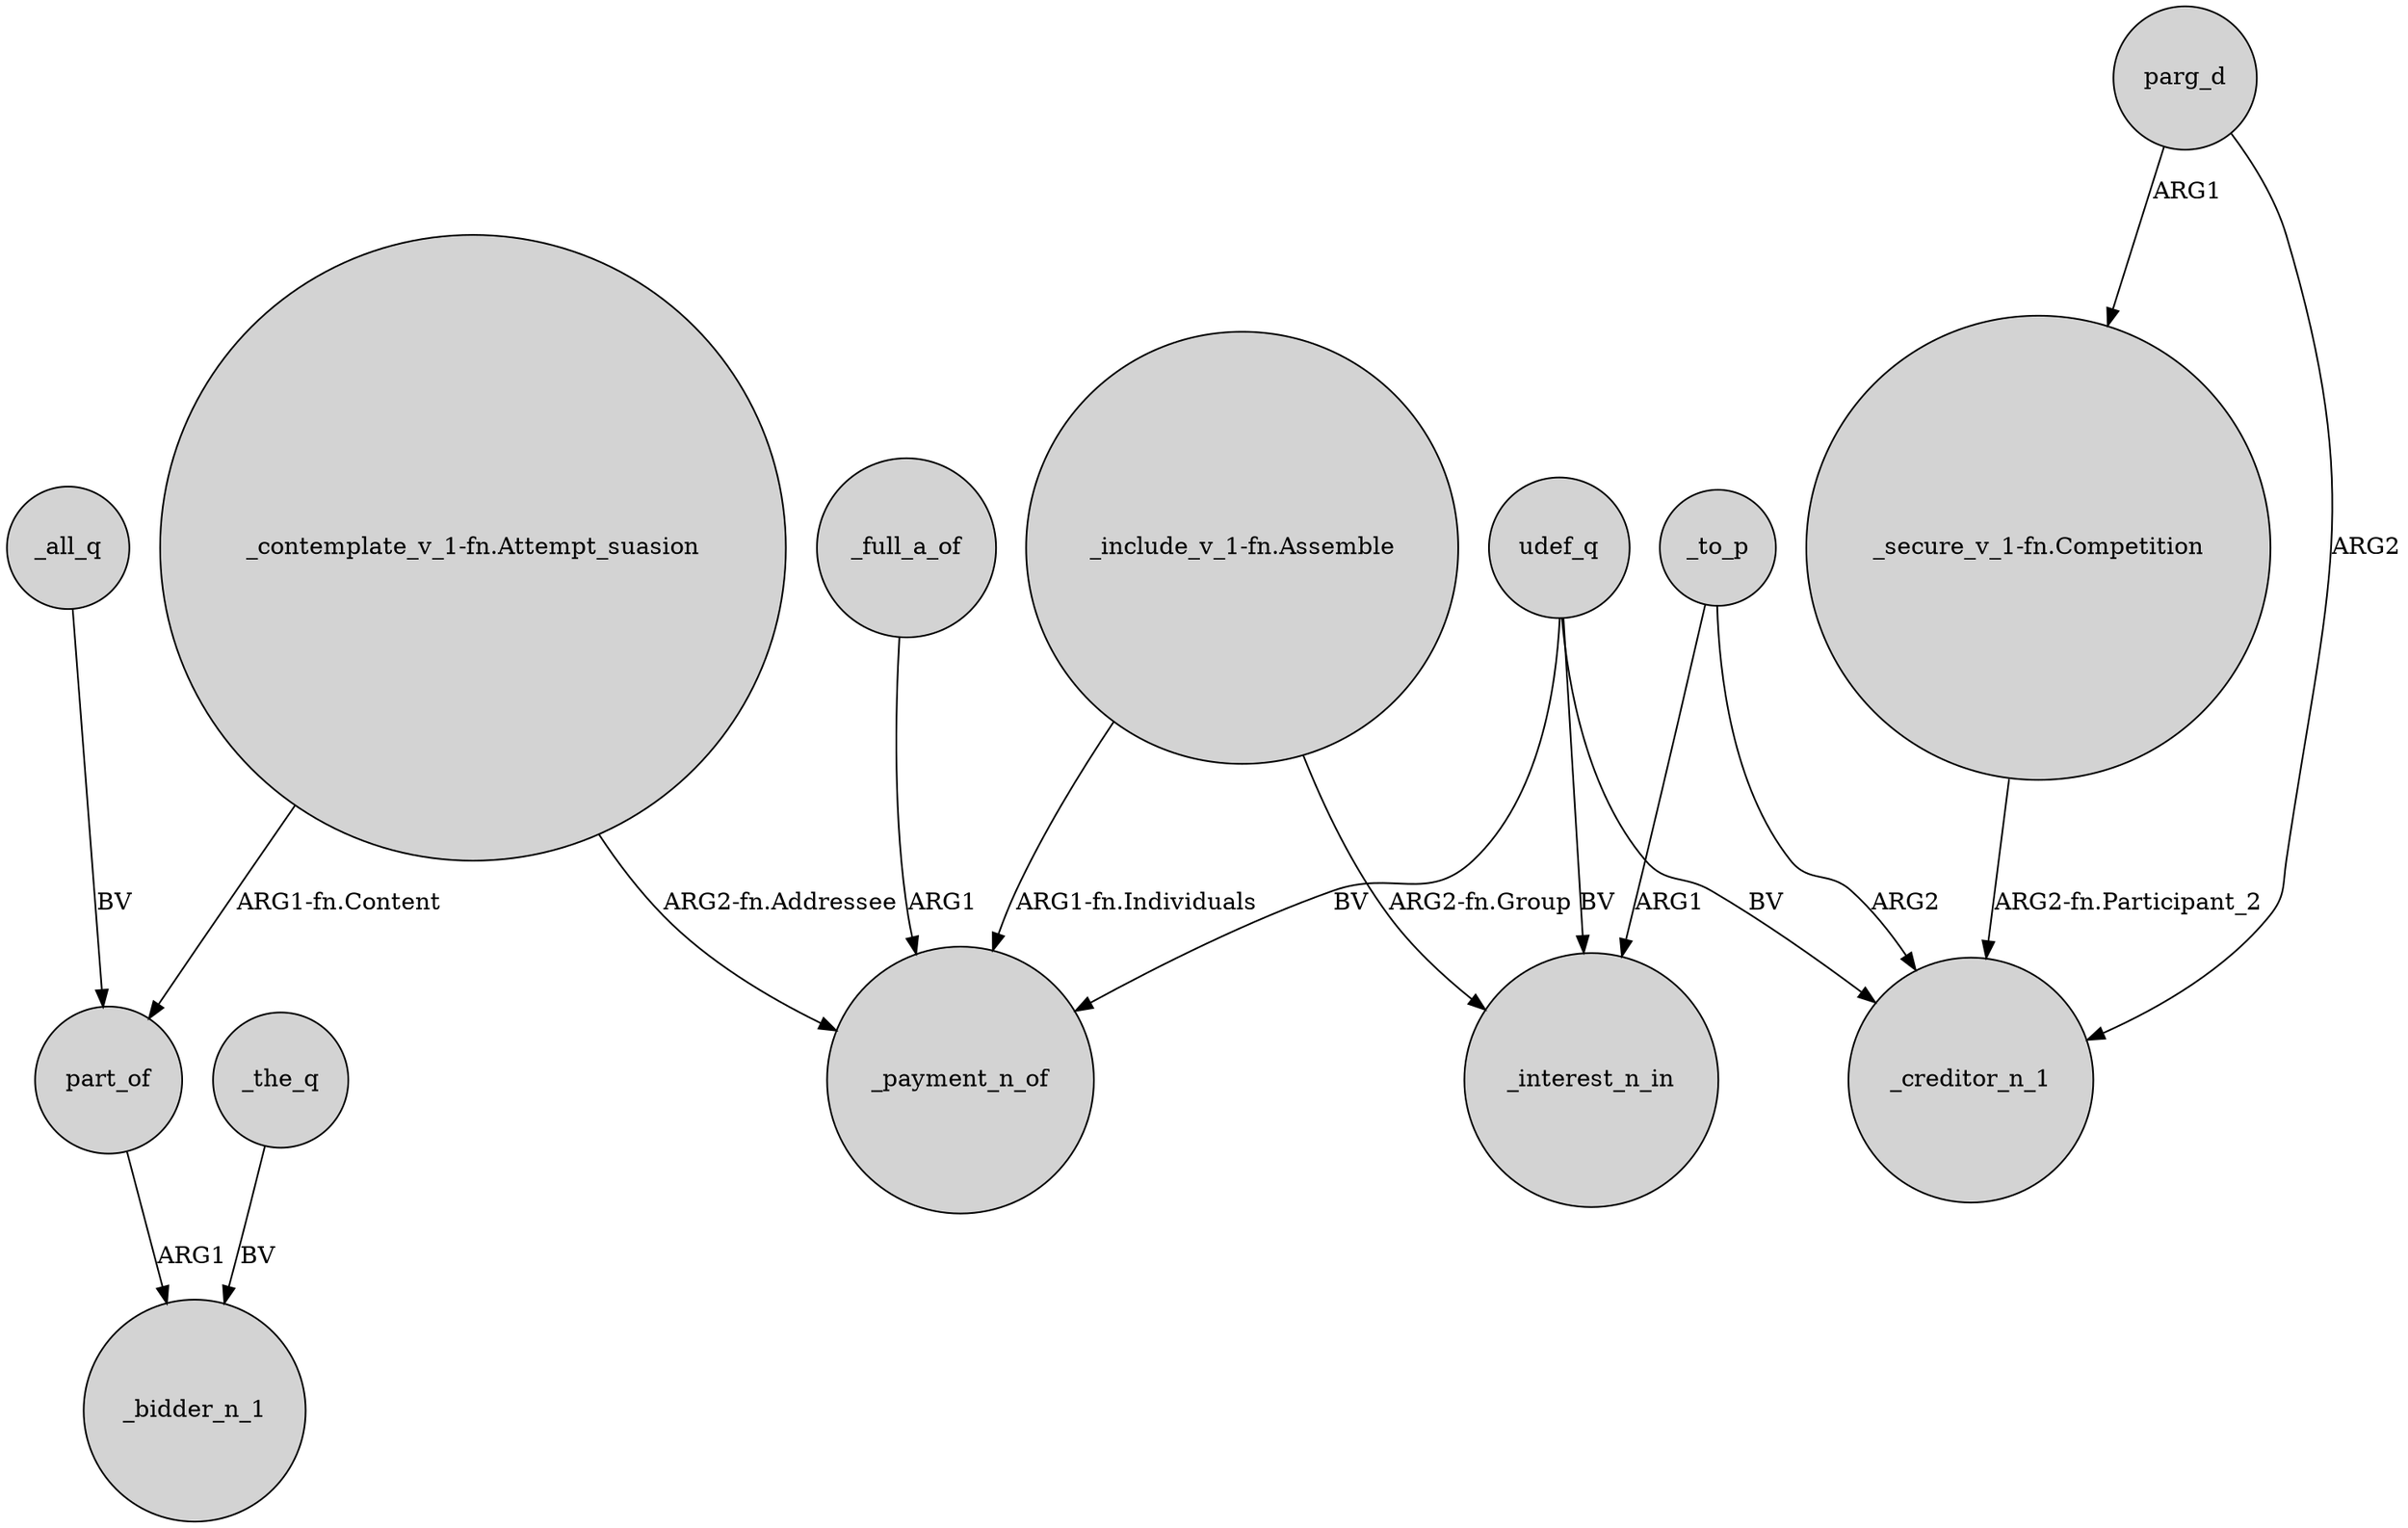 digraph {
	node [shape=circle style=filled]
	part_of -> _bidder_n_1 [label=ARG1]
	_full_a_of -> _payment_n_of [label=ARG1]
	_to_p -> _interest_n_in [label=ARG1]
	udef_q -> _interest_n_in [label=BV]
	_the_q -> _bidder_n_1 [label=BV]
	"_secure_v_1-fn.Competition" -> _creditor_n_1 [label="ARG2-fn.Participant_2"]
	"_contemplate_v_1-fn.Attempt_suasion" -> part_of [label="ARG1-fn.Content"]
	"_include_v_1-fn.Assemble" -> _interest_n_in [label="ARG2-fn.Group"]
	_all_q -> part_of [label=BV]
	"_contemplate_v_1-fn.Attempt_suasion" -> _payment_n_of [label="ARG2-fn.Addressee"]
	udef_q -> _creditor_n_1 [label=BV]
	parg_d -> "_secure_v_1-fn.Competition" [label=ARG1]
	udef_q -> _payment_n_of [label=BV]
	"_include_v_1-fn.Assemble" -> _payment_n_of [label="ARG1-fn.Individuals"]
	_to_p -> _creditor_n_1 [label=ARG2]
	parg_d -> _creditor_n_1 [label=ARG2]
}
